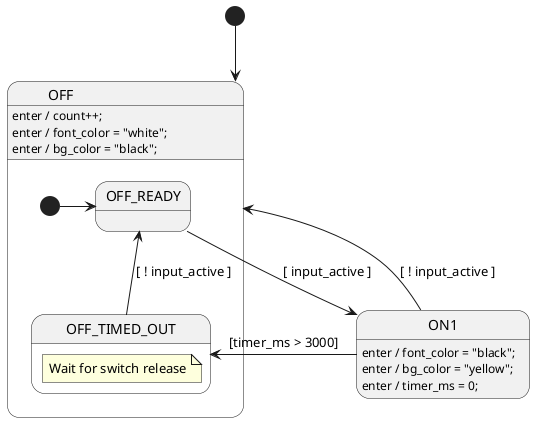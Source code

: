 @startuml LightSm

' STATES
state OFF {
    state OFF_READY
    state OFF_TIMED_OUT {
        note "Wait for switch release" as N1
    }
    [*] -> OFF_READY
}

state ON1

' STATE HANDLERS
[*] --> OFF

OFF: enter / count++;
OFF: enter / font_color = "white";
OFF: enter / bg_color = "black";

OFF_READY --> ON1: [ input_active ]

OFF_TIMED_OUT -up-> OFF_READY: [ ! input_active ]

ON1: enter / font_color = "black";
ON1: enter / bg_color = "yellow";
ON1: enter / timer_ms = 0;
ON1 -> OFF: [ ! input_active ]
ON1 -> OFF_TIMED_OUT: [timer_ms > 3000]


/'! $CONFIG : toml
SmRunnerSettings.transpilerId = "JavaScript"
RenderConfig.AutoExpandedVars = """
    // INPUTs
    input_active: false,
    timer_ms: 0, // state machine clears this value as needed

    // OUTPUTs from the state machine
    font_color: "white",
    bg_color: "grey",
    count: 0,
    """
'/
@enduml